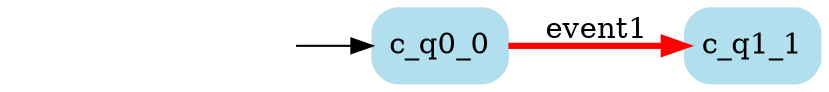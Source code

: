 digraph G {

	rankdir = LR;

	start_c_q0_0[style=invisible];

	node[shape=box, style="rounded, filled", color=lightblue2];

	c_q1_1[label="c_q1_1"];
	c_q0_0[label="c_q0_0"];

	start_c_q0_0 -> c_q0_0;
	c_q0_0 -> c_q1_1[label="event1", penwidth=3, color=red];

}